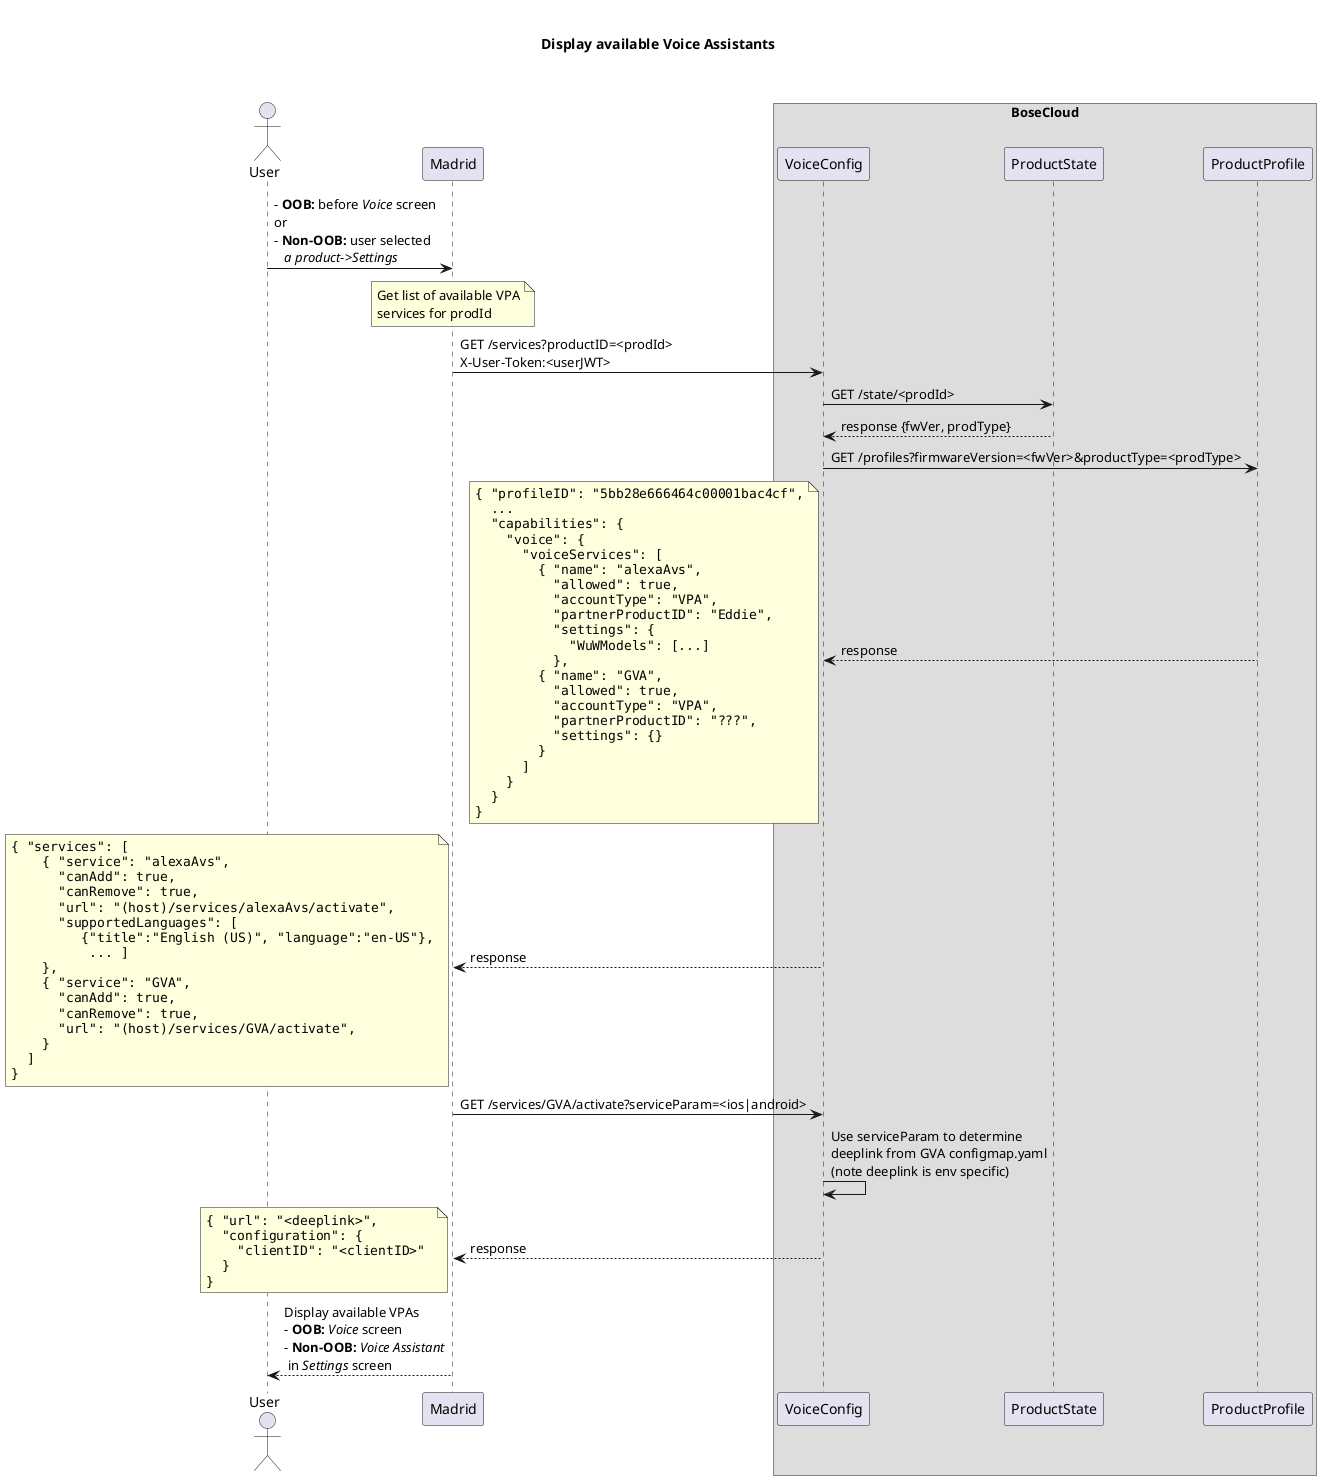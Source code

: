 @startuml
title \nDisplay available Voice Assistants\n\n

actor User
participant Madrid

box "BoseCloud"
  participant VoiceConfig
  participant ProductState
  participant ProductProfile
end box

User->Madrid: - **OOB:** before //Voice// screen\nor\n- **Non-OOB:** user selected\n   //a product//->//Settings//
note over Madrid
  Get list of available VPA
  services for prodId
end note
Madrid->VoiceConfig: GET /services?productID=<prodId>\nX-User-Token:<userJWT>
VoiceConfig->ProductState: GET /state/<prodId>
ProductState-->VoiceConfig: response {fwVer, prodType}
VoiceConfig->ProductProfile: GET /profiles?firmwareVersion=<fwVer>&productType=<prodType>
ProductProfile-->VoiceConfig: response
note left
""{ "profileID": "5bb28e666464c00001bac4cf",""
""  ...""
""  "capabilities": {""
""    "voice": {""
""      "voiceServices": [""
""        { "name": "alexaAvs",""
""          "allowed": true,""
""          "accountType": "VPA",""
""          "partnerProductID": "Eddie",""
""          "settings": {""
""            "WuWModels": [...]""
""          },""
""        { "name": "GVA",""
""          "allowed": true,""
""          "accountType": "VPA",""
""          "partnerProductID": "???",""
""          "settings": {}""
""        }""
""      ]""
""    }""
""  }""
""}""
end note

VoiceConfig-->Madrid: response
note left
""{ "services": [""
""    { "service": "alexaAvs",""
""      "canAdd": true,""
""      "canRemove": true,""
""      "url": "(host)/services/alexaAvs/activate",""
""      "supportedLanguages": [""
""         {"title":"English (US)", "language":"en-US"},""
""          ... ]""
""    },""
""    { "service": "GVA",""
""      "canAdd": true,""
""      "canRemove": true,""
""      "url": "(host)/services/GVA/activate",""
""    }""
""  ]""
""}""
end note

Madrid->VoiceConfig: GET /services/GVA/activate?serviceParam=<ios|android>
VoiceConfig->VoiceConfig: Use serviceParam to determine\ndeeplink from GVA configmap.yaml\n(note deeplink is env specific)
VoiceConfig-->Madrid: response
note left
""{ "url": "<deeplink>", ""
""  "configuration": { ""
""    "clientID": "<clientID>" ""
""  } ""
""} ""
end note
Madrid-->User: Display available VPAs\n- **OOB:** //Voice// screen\n- **Non-OOB:** //Voice Assistant//\n in //Settings// screen
@enduml